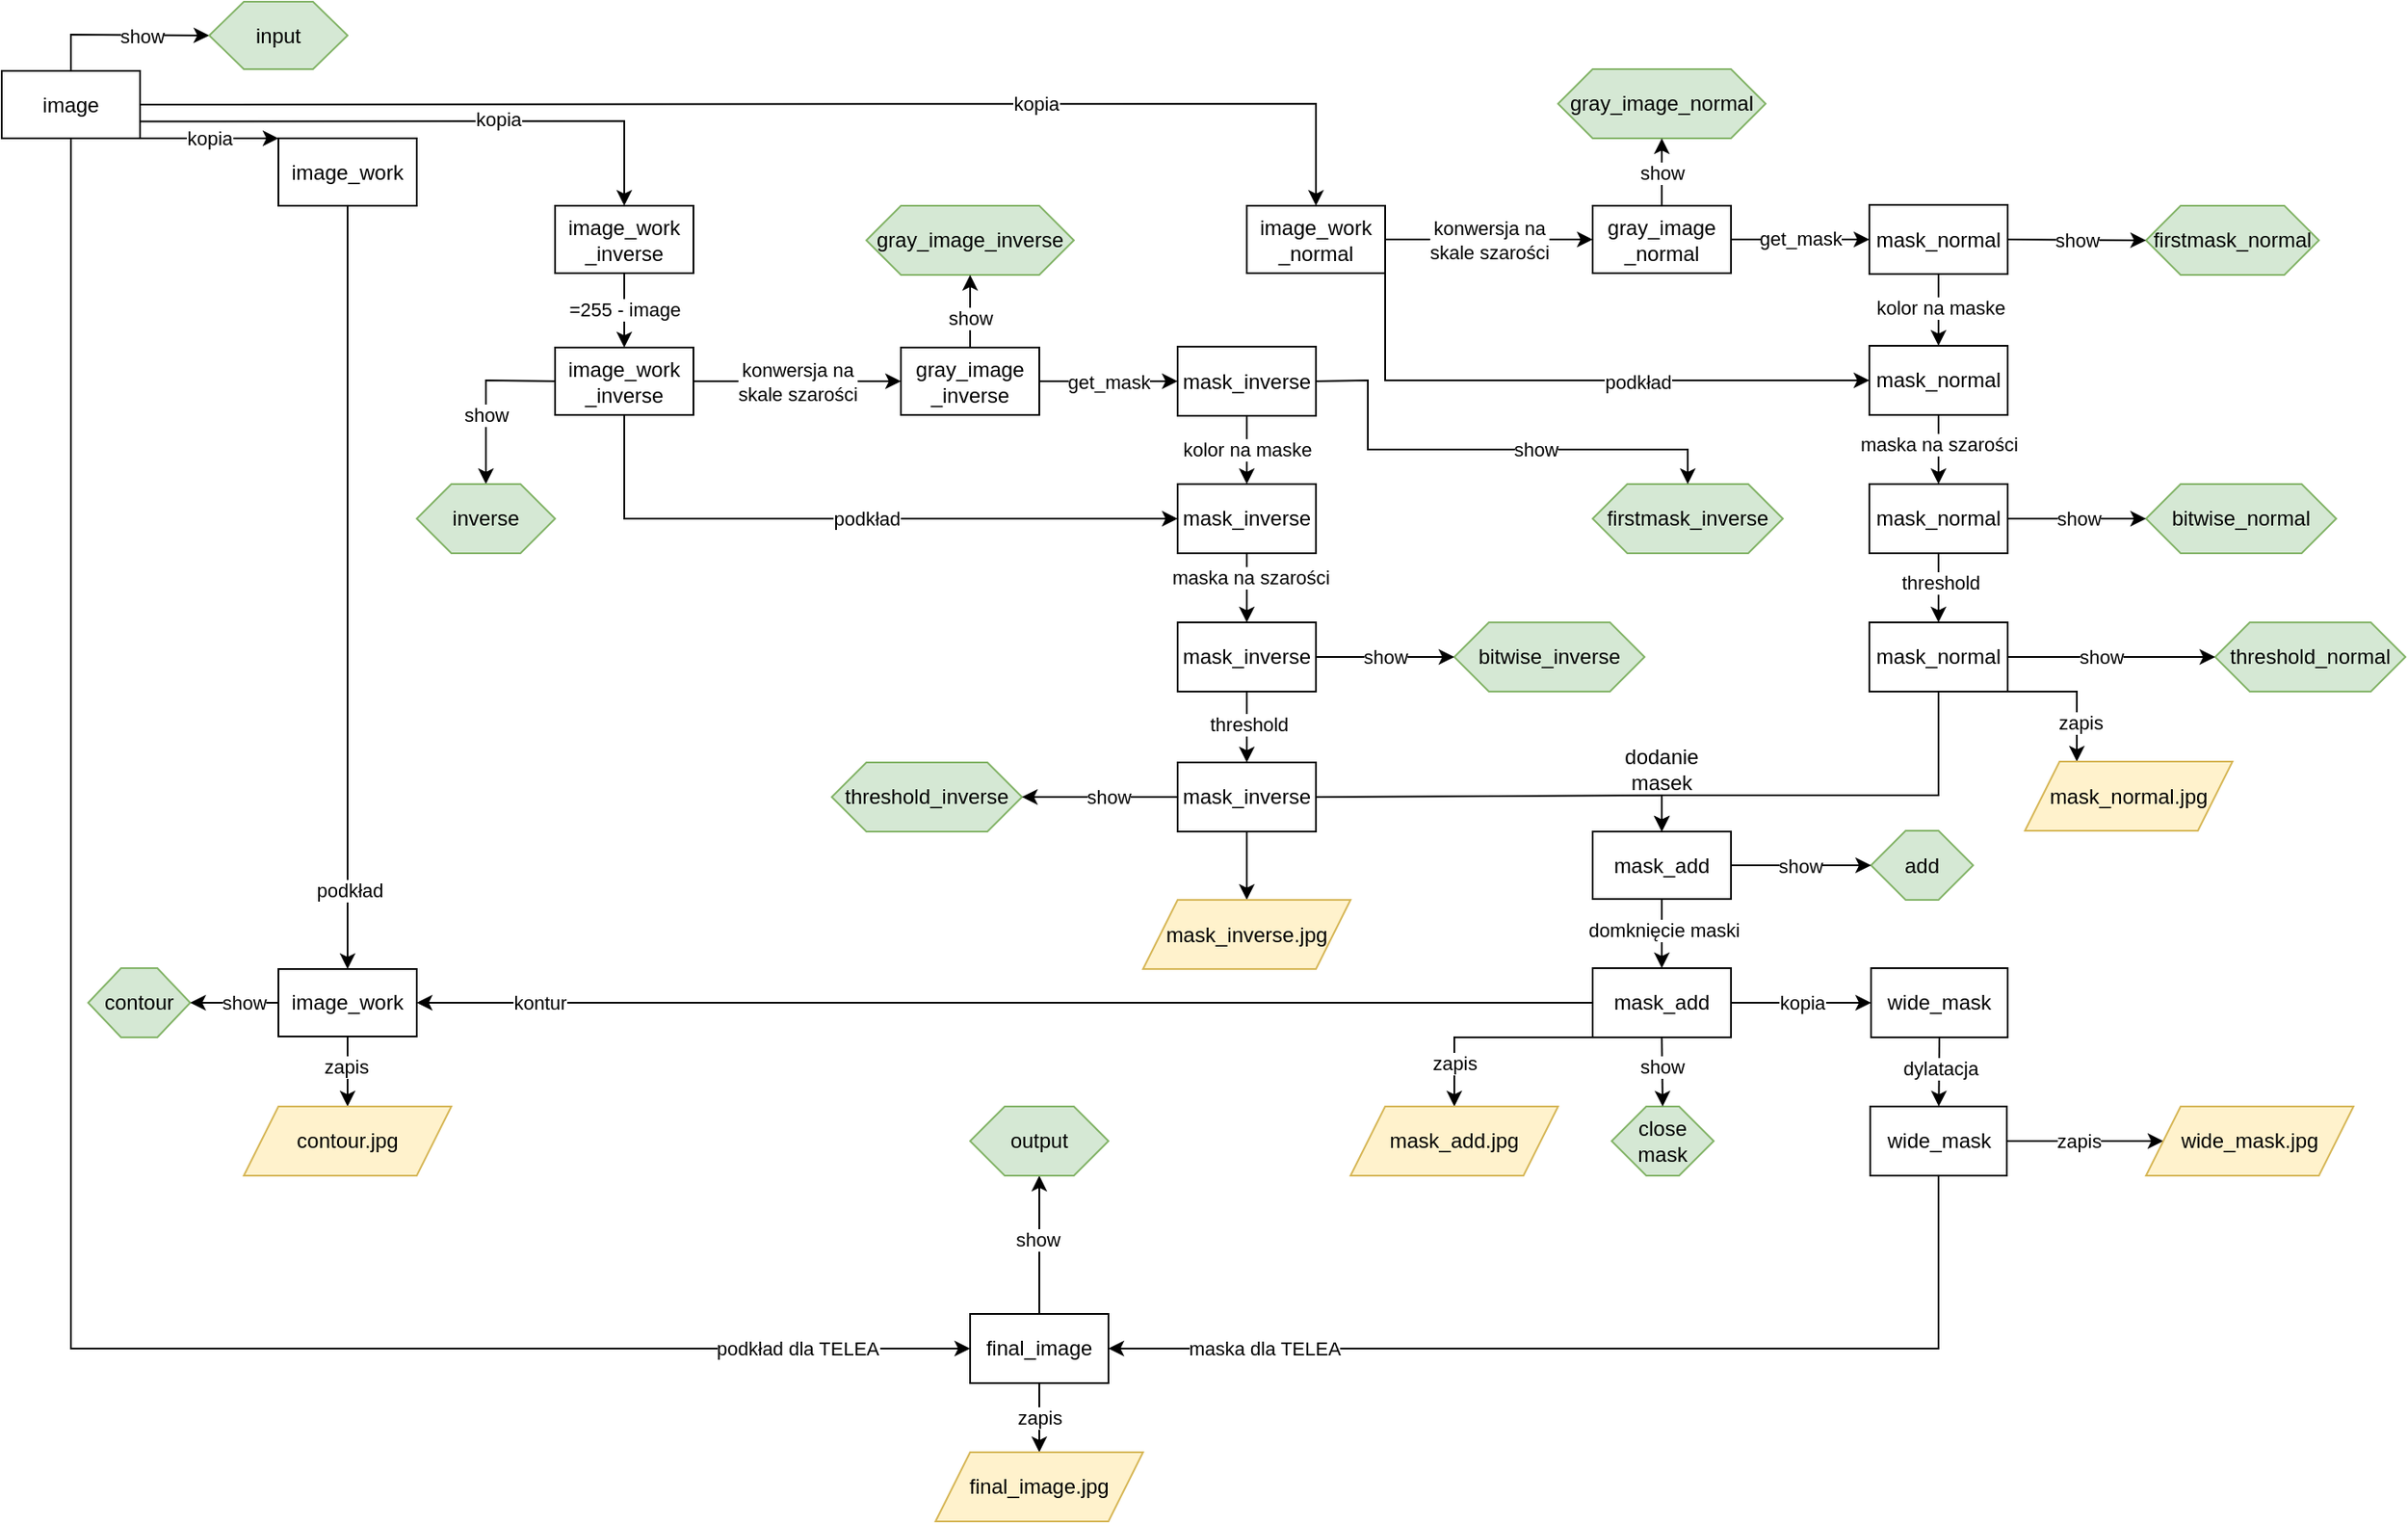 <mxfile version="21.6.8" type="device">
  <diagram name="Strona-1" id="D5ZiPMH3xPq2_rWJRuZQ">
    <mxGraphModel dx="1687" dy="892" grid="1" gridSize="10" guides="1" tooltips="1" connect="1" arrows="1" fold="1" page="1" pageScale="1" pageWidth="827" pageHeight="1169" math="0" shadow="0">
      <root>
        <mxCell id="0" />
        <mxCell id="1" parent="0" />
        <mxCell id="NfJOMdd9TvoJXjK2J6o6-21" value="mask_inverse" style="rounded=0;whiteSpace=wrap;html=1;" parent="1" vertex="1">
          <mxGeometry x="720" y="200.5" width="80" height="40" as="geometry" />
        </mxCell>
        <mxCell id="NfJOMdd9TvoJXjK2J6o6-24" value="mask_normal" style="rounded=0;whiteSpace=wrap;html=1;" parent="1" vertex="1">
          <mxGeometry x="1120" y="118.5" width="80" height="40" as="geometry" />
        </mxCell>
        <mxCell id="UWWgCvtXqnczJx6UN0lT-1" value="image" style="rounded=0;whiteSpace=wrap;html=1;" vertex="1" parent="1">
          <mxGeometry x="40" y="41" width="80" height="39" as="geometry" />
        </mxCell>
        <mxCell id="UWWgCvtXqnczJx6UN0lT-3" value="image_work" style="rounded=0;whiteSpace=wrap;html=1;" vertex="1" parent="1">
          <mxGeometry x="200" y="80" width="80" height="39" as="geometry" />
        </mxCell>
        <mxCell id="UWWgCvtXqnczJx6UN0lT-4" value="image_work&lt;br&gt;_normal" style="rounded=0;whiteSpace=wrap;html=1;" vertex="1" parent="1">
          <mxGeometry x="760" y="119" width="80" height="39" as="geometry" />
        </mxCell>
        <mxCell id="UWWgCvtXqnczJx6UN0lT-5" value="image_work&lt;br&gt;_inverse" style="rounded=0;whiteSpace=wrap;html=1;" vertex="1" parent="1">
          <mxGeometry x="360" y="119" width="80" height="39" as="geometry" />
        </mxCell>
        <mxCell id="UWWgCvtXqnczJx6UN0lT-7" value="mask_add" style="rounded=0;whiteSpace=wrap;html=1;" vertex="1" parent="1">
          <mxGeometry x="960" y="481" width="80" height="39" as="geometry" />
        </mxCell>
        <mxCell id="UWWgCvtXqnczJx6UN0lT-8" value="gray_image&lt;br&gt;_inverse" style="rounded=0;whiteSpace=wrap;html=1;" vertex="1" parent="1">
          <mxGeometry x="560" y="201" width="80" height="39" as="geometry" />
        </mxCell>
        <mxCell id="UWWgCvtXqnczJx6UN0lT-9" value="image_work&lt;br style=&quot;border-color: var(--border-color);&quot;&gt;_inverse" style="rounded=0;whiteSpace=wrap;html=1;" vertex="1" parent="1">
          <mxGeometry x="360" y="201" width="80" height="39" as="geometry" />
        </mxCell>
        <mxCell id="UWWgCvtXqnczJx6UN0lT-10" value="" style="endArrow=classic;html=1;rounded=0;exitX=1;exitY=1;exitDx=0;exitDy=0;entryX=0;entryY=0;entryDx=0;entryDy=0;" edge="1" parent="1" source="UWWgCvtXqnczJx6UN0lT-1" target="UWWgCvtXqnczJx6UN0lT-3">
          <mxGeometry width="50" height="50" relative="1" as="geometry">
            <mxPoint x="540" y="320" as="sourcePoint" />
            <mxPoint x="200" y="80" as="targetPoint" />
            <Array as="points" />
          </mxGeometry>
        </mxCell>
        <mxCell id="UWWgCvtXqnczJx6UN0lT-13" value="kopia" style="edgeLabel;html=1;align=center;verticalAlign=middle;resizable=0;points=[];" vertex="1" connectable="0" parent="UWWgCvtXqnczJx6UN0lT-10">
          <mxGeometry x="-0.3" relative="1" as="geometry">
            <mxPoint x="12" as="offset" />
          </mxGeometry>
        </mxCell>
        <mxCell id="UWWgCvtXqnczJx6UN0lT-11" value="" style="endArrow=classic;html=1;rounded=0;exitX=1;exitY=0.75;exitDx=0;exitDy=0;entryX=0.5;entryY=0;entryDx=0;entryDy=0;" edge="1" parent="1" source="UWWgCvtXqnczJx6UN0lT-1" target="UWWgCvtXqnczJx6UN0lT-5">
          <mxGeometry width="50" height="50" relative="1" as="geometry">
            <mxPoint x="540" y="320" as="sourcePoint" />
            <mxPoint x="400" y="70" as="targetPoint" />
            <Array as="points">
              <mxPoint x="400" y="70" />
            </Array>
          </mxGeometry>
        </mxCell>
        <mxCell id="UWWgCvtXqnczJx6UN0lT-15" value="kopia" style="edgeLabel;html=1;align=center;verticalAlign=middle;resizable=0;points=[];" vertex="1" connectable="0" parent="UWWgCvtXqnczJx6UN0lT-11">
          <mxGeometry x="0.258" y="1" relative="1" as="geometry">
            <mxPoint as="offset" />
          </mxGeometry>
        </mxCell>
        <mxCell id="UWWgCvtXqnczJx6UN0lT-12" value="" style="endArrow=classic;html=1;rounded=0;exitX=1;exitY=0.5;exitDx=0;exitDy=0;entryX=0.5;entryY=0;entryDx=0;entryDy=0;" edge="1" parent="1" source="UWWgCvtXqnczJx6UN0lT-1" target="UWWgCvtXqnczJx6UN0lT-4">
          <mxGeometry width="50" height="50" relative="1" as="geometry">
            <mxPoint x="540" y="320" as="sourcePoint" />
            <mxPoint x="470" y="50" as="targetPoint" />
            <Array as="points">
              <mxPoint x="800" y="60" />
            </Array>
          </mxGeometry>
        </mxCell>
        <mxCell id="UWWgCvtXqnczJx6UN0lT-16" value="kopia" style="edgeLabel;html=1;align=center;verticalAlign=middle;resizable=0;points=[];" vertex="1" connectable="0" parent="UWWgCvtXqnczJx6UN0lT-12">
          <mxGeometry x="0.402" y="-1" relative="1" as="geometry">
            <mxPoint y="-1" as="offset" />
          </mxGeometry>
        </mxCell>
        <mxCell id="UWWgCvtXqnczJx6UN0lT-17" value="" style="endArrow=classic;html=1;rounded=0;exitX=0.5;exitY=1;exitDx=0;exitDy=0;entryX=0.5;entryY=0;entryDx=0;entryDy=0;" edge="1" parent="1" source="UWWgCvtXqnczJx6UN0lT-5" target="UWWgCvtXqnczJx6UN0lT-9">
          <mxGeometry width="50" height="50" relative="1" as="geometry">
            <mxPoint x="270" y="200" as="sourcePoint" />
            <mxPoint x="320" y="150" as="targetPoint" />
          </mxGeometry>
        </mxCell>
        <mxCell id="UWWgCvtXqnczJx6UN0lT-18" value="=255 - image" style="edgeLabel;html=1;align=center;verticalAlign=middle;resizable=0;points=[];" vertex="1" connectable="0" parent="UWWgCvtXqnczJx6UN0lT-17">
          <mxGeometry x="-0.02" y="2" relative="1" as="geometry">
            <mxPoint x="-2" as="offset" />
          </mxGeometry>
        </mxCell>
        <mxCell id="UWWgCvtXqnczJx6UN0lT-19" value="gray_image&lt;br&gt;_normal" style="rounded=0;whiteSpace=wrap;html=1;" vertex="1" parent="1">
          <mxGeometry x="960" y="119" width="80" height="39" as="geometry" />
        </mxCell>
        <mxCell id="UWWgCvtXqnczJx6UN0lT-20" value="" style="endArrow=classic;html=1;rounded=0;exitX=1;exitY=0.5;exitDx=0;exitDy=0;entryX=0;entryY=0.5;entryDx=0;entryDy=0;" edge="1" parent="1" source="UWWgCvtXqnczJx6UN0lT-9" target="UWWgCvtXqnczJx6UN0lT-8">
          <mxGeometry width="50" height="50" relative="1" as="geometry">
            <mxPoint x="480" y="270" as="sourcePoint" />
            <mxPoint x="520" y="220" as="targetPoint" />
          </mxGeometry>
        </mxCell>
        <mxCell id="UWWgCvtXqnczJx6UN0lT-21" value="konwersja na&lt;br style=&quot;border-color: var(--border-color);&quot;&gt;skale szarości" style="edgeLabel;html=1;align=center;verticalAlign=middle;resizable=0;points=[];" vertex="1" connectable="0" parent="UWWgCvtXqnczJx6UN0lT-20">
          <mxGeometry x="-0.001" y="-2" relative="1" as="geometry">
            <mxPoint y="-2" as="offset" />
          </mxGeometry>
        </mxCell>
        <mxCell id="UWWgCvtXqnczJx6UN0lT-22" value="" style="endArrow=classic;html=1;rounded=0;exitX=1;exitY=0.5;exitDx=0;exitDy=0;entryX=0;entryY=0.5;entryDx=0;entryDy=0;" edge="1" parent="1" source="UWWgCvtXqnczJx6UN0lT-4" target="UWWgCvtXqnczJx6UN0lT-19">
          <mxGeometry width="50" height="50" relative="1" as="geometry">
            <mxPoint x="770" y="270" as="sourcePoint" />
            <mxPoint x="820" y="220" as="targetPoint" />
          </mxGeometry>
        </mxCell>
        <mxCell id="UWWgCvtXqnczJx6UN0lT-23" value="konwersja na&lt;br style=&quot;border-color: var(--border-color);&quot;&gt;skale szarości" style="edgeLabel;html=1;align=center;verticalAlign=middle;resizable=0;points=[];" vertex="1" connectable="0" parent="UWWgCvtXqnczJx6UN0lT-22">
          <mxGeometry x="-0.207" y="1" relative="1" as="geometry">
            <mxPoint x="12" y="1" as="offset" />
          </mxGeometry>
        </mxCell>
        <mxCell id="UWWgCvtXqnczJx6UN0lT-24" value="" style="endArrow=classic;html=1;rounded=0;exitX=1;exitY=0.5;exitDx=0;exitDy=0;entryX=0;entryY=0.5;entryDx=0;entryDy=0;" edge="1" parent="1" source="UWWgCvtXqnczJx6UN0lT-8" target="NfJOMdd9TvoJXjK2J6o6-21">
          <mxGeometry width="50" height="50" relative="1" as="geometry">
            <mxPoint x="640" y="270" as="sourcePoint" />
            <mxPoint x="690" y="220" as="targetPoint" />
          </mxGeometry>
        </mxCell>
        <mxCell id="UWWgCvtXqnczJx6UN0lT-26" value="get_mask" style="edgeLabel;html=1;align=center;verticalAlign=middle;resizable=0;points=[];" vertex="1" connectable="0" parent="UWWgCvtXqnczJx6UN0lT-24">
          <mxGeometry x="-0.173" y="2" relative="1" as="geometry">
            <mxPoint x="7" y="2" as="offset" />
          </mxGeometry>
        </mxCell>
        <mxCell id="UWWgCvtXqnczJx6UN0lT-25" value="" style="endArrow=classic;html=1;rounded=0;exitX=1;exitY=0.5;exitDx=0;exitDy=0;entryX=0;entryY=0.5;entryDx=0;entryDy=0;" edge="1" parent="1" source="UWWgCvtXqnczJx6UN0lT-19" target="NfJOMdd9TvoJXjK2J6o6-24">
          <mxGeometry width="50" height="50" relative="1" as="geometry">
            <mxPoint x="640" y="270" as="sourcePoint" />
            <mxPoint x="690" y="220" as="targetPoint" />
          </mxGeometry>
        </mxCell>
        <mxCell id="UWWgCvtXqnczJx6UN0lT-27" value="get_mask" style="edgeLabel;html=1;align=center;verticalAlign=middle;resizable=0;points=[];" vertex="1" connectable="0" parent="UWWgCvtXqnczJx6UN0lT-25">
          <mxGeometry x="-0.001" y="1" relative="1" as="geometry">
            <mxPoint as="offset" />
          </mxGeometry>
        </mxCell>
        <mxCell id="UWWgCvtXqnczJx6UN0lT-28" value="mask_inverse" style="rounded=0;whiteSpace=wrap;html=1;" vertex="1" parent="1">
          <mxGeometry x="720" y="280" width="80" height="40" as="geometry" />
        </mxCell>
        <mxCell id="UWWgCvtXqnczJx6UN0lT-29" value="mask_inverse" style="rounded=0;whiteSpace=wrap;html=1;" vertex="1" parent="1">
          <mxGeometry x="720" y="360" width="80" height="40" as="geometry" />
        </mxCell>
        <mxCell id="UWWgCvtXqnczJx6UN0lT-32" value="mask_normal" style="rounded=0;whiteSpace=wrap;html=1;" vertex="1" parent="1">
          <mxGeometry x="1120" y="280" width="80" height="40" as="geometry" />
        </mxCell>
        <mxCell id="UWWgCvtXqnczJx6UN0lT-33" value="mask_normal" style="rounded=0;whiteSpace=wrap;html=1;" vertex="1" parent="1">
          <mxGeometry x="1120" y="200" width="80" height="40" as="geometry" />
        </mxCell>
        <mxCell id="UWWgCvtXqnczJx6UN0lT-34" value="" style="endArrow=classic;html=1;rounded=0;exitX=0.5;exitY=1;exitDx=0;exitDy=0;entryX=0.5;entryY=0;entryDx=0;entryDy=0;" edge="1" parent="1" source="NfJOMdd9TvoJXjK2J6o6-21" target="UWWgCvtXqnczJx6UN0lT-28">
          <mxGeometry width="50" height="50" relative="1" as="geometry">
            <mxPoint x="700" y="270" as="sourcePoint" />
            <mxPoint x="750" y="220" as="targetPoint" />
          </mxGeometry>
        </mxCell>
        <mxCell id="UWWgCvtXqnczJx6UN0lT-35" value="kolor na maske" style="edgeLabel;html=1;align=center;verticalAlign=middle;resizable=0;points=[];" vertex="1" connectable="0" parent="UWWgCvtXqnczJx6UN0lT-34">
          <mxGeometry x="-0.374" y="1" relative="1" as="geometry">
            <mxPoint x="-1" y="7" as="offset" />
          </mxGeometry>
        </mxCell>
        <mxCell id="UWWgCvtXqnczJx6UN0lT-36" value="" style="endArrow=classic;html=1;rounded=0;exitX=0.5;exitY=1;exitDx=0;exitDy=0;entryX=0.5;entryY=0;entryDx=0;entryDy=0;" edge="1" parent="1" source="NfJOMdd9TvoJXjK2J6o6-24" target="UWWgCvtXqnczJx6UN0lT-33">
          <mxGeometry width="50" height="50" relative="1" as="geometry">
            <mxPoint x="700" y="270" as="sourcePoint" />
            <mxPoint x="750" y="220" as="targetPoint" />
          </mxGeometry>
        </mxCell>
        <mxCell id="UWWgCvtXqnczJx6UN0lT-37" value="kolor na maske" style="edgeLabel;html=1;align=center;verticalAlign=middle;resizable=0;points=[];" vertex="1" connectable="0" parent="UWWgCvtXqnczJx6UN0lT-36">
          <mxGeometry x="-0.075" y="1" relative="1" as="geometry">
            <mxPoint as="offset" />
          </mxGeometry>
        </mxCell>
        <mxCell id="UWWgCvtXqnczJx6UN0lT-38" value="" style="endArrow=classic;html=1;rounded=0;exitX=0.5;exitY=1;exitDx=0;exitDy=0;entryX=0.5;entryY=0;entryDx=0;entryDy=0;" edge="1" parent="1" source="UWWgCvtXqnczJx6UN0lT-28" target="UWWgCvtXqnczJx6UN0lT-29">
          <mxGeometry width="50" height="50" relative="1" as="geometry">
            <mxPoint x="700" y="270" as="sourcePoint" />
            <mxPoint x="750" y="220" as="targetPoint" />
          </mxGeometry>
        </mxCell>
        <mxCell id="UWWgCvtXqnczJx6UN0lT-39" value="maska na szarości" style="edgeLabel;html=1;align=center;verticalAlign=middle;resizable=0;points=[];" vertex="1" connectable="0" parent="UWWgCvtXqnczJx6UN0lT-38">
          <mxGeometry x="-0.322" y="2" relative="1" as="geometry">
            <mxPoint as="offset" />
          </mxGeometry>
        </mxCell>
        <mxCell id="UWWgCvtXqnczJx6UN0lT-40" value="" style="endArrow=classic;html=1;rounded=0;exitX=0.5;exitY=1;exitDx=0;exitDy=0;" edge="1" parent="1" source="UWWgCvtXqnczJx6UN0lT-33" target="UWWgCvtXqnczJx6UN0lT-32">
          <mxGeometry width="50" height="50" relative="1" as="geometry">
            <mxPoint x="700" y="270" as="sourcePoint" />
            <mxPoint x="750" y="220" as="targetPoint" />
          </mxGeometry>
        </mxCell>
        <mxCell id="UWWgCvtXqnczJx6UN0lT-41" value="maska na szarości" style="edgeLabel;html=1;align=center;verticalAlign=middle;resizable=0;points=[];" vertex="1" connectable="0" parent="UWWgCvtXqnczJx6UN0lT-40">
          <mxGeometry x="-0.15" relative="1" as="geometry">
            <mxPoint as="offset" />
          </mxGeometry>
        </mxCell>
        <mxCell id="UWWgCvtXqnczJx6UN0lT-42" value="" style="endArrow=classic;html=1;rounded=0;exitX=0.5;exitY=1;exitDx=0;exitDy=0;entryX=0;entryY=0.5;entryDx=0;entryDy=0;" edge="1" parent="1" source="UWWgCvtXqnczJx6UN0lT-9" target="UWWgCvtXqnczJx6UN0lT-28">
          <mxGeometry width="50" height="50" relative="1" as="geometry">
            <mxPoint x="680" y="340" as="sourcePoint" />
            <mxPoint x="730" y="290" as="targetPoint" />
            <Array as="points">
              <mxPoint x="400" y="300" />
            </Array>
          </mxGeometry>
        </mxCell>
        <mxCell id="UWWgCvtXqnczJx6UN0lT-43" value="podkład" style="edgeLabel;html=1;align=center;verticalAlign=middle;resizable=0;points=[];" vertex="1" connectable="0" parent="UWWgCvtXqnczJx6UN0lT-42">
          <mxGeometry x="-0.06" relative="1" as="geometry">
            <mxPoint x="21" as="offset" />
          </mxGeometry>
        </mxCell>
        <mxCell id="UWWgCvtXqnczJx6UN0lT-44" value="" style="endArrow=classic;html=1;rounded=0;exitX=1;exitY=1;exitDx=0;exitDy=0;entryX=0;entryY=0.5;entryDx=0;entryDy=0;" edge="1" parent="1" source="UWWgCvtXqnczJx6UN0lT-4" target="UWWgCvtXqnczJx6UN0lT-33">
          <mxGeometry width="50" height="50" relative="1" as="geometry">
            <mxPoint x="680" y="340" as="sourcePoint" />
            <mxPoint x="730" y="290" as="targetPoint" />
            <Array as="points">
              <mxPoint x="840" y="220" />
            </Array>
          </mxGeometry>
        </mxCell>
        <mxCell id="UWWgCvtXqnczJx6UN0lT-45" value="podkład" style="edgeLabel;html=1;align=center;verticalAlign=middle;resizable=0;points=[];" vertex="1" connectable="0" parent="UWWgCvtXqnczJx6UN0lT-44">
          <mxGeometry x="0.213" y="-1" relative="1" as="geometry">
            <mxPoint as="offset" />
          </mxGeometry>
        </mxCell>
        <mxCell id="UWWgCvtXqnczJx6UN0lT-46" value="mask_inverse" style="rounded=0;whiteSpace=wrap;html=1;" vertex="1" parent="1">
          <mxGeometry x="720" y="441" width="80" height="40" as="geometry" />
        </mxCell>
        <mxCell id="UWWgCvtXqnczJx6UN0lT-47" value="mask_normal" style="rounded=0;whiteSpace=wrap;html=1;" vertex="1" parent="1">
          <mxGeometry x="1120" y="360" width="80" height="40" as="geometry" />
        </mxCell>
        <mxCell id="UWWgCvtXqnczJx6UN0lT-48" value="" style="endArrow=classic;html=1;rounded=0;exitX=0.5;exitY=1;exitDx=0;exitDy=0;entryX=0.5;entryY=0;entryDx=0;entryDy=0;" edge="1" parent="1" source="UWWgCvtXqnczJx6UN0lT-29" target="UWWgCvtXqnczJx6UN0lT-46">
          <mxGeometry width="50" height="50" relative="1" as="geometry">
            <mxPoint x="940" y="340" as="sourcePoint" />
            <mxPoint x="990" y="290" as="targetPoint" />
          </mxGeometry>
        </mxCell>
        <mxCell id="UWWgCvtXqnczJx6UN0lT-51" value="threshold" style="edgeLabel;html=1;align=center;verticalAlign=middle;resizable=0;points=[];" vertex="1" connectable="0" parent="UWWgCvtXqnczJx6UN0lT-48">
          <mxGeometry x="-0.103" y="1" relative="1" as="geometry">
            <mxPoint as="offset" />
          </mxGeometry>
        </mxCell>
        <mxCell id="UWWgCvtXqnczJx6UN0lT-49" value="" style="endArrow=classic;html=1;rounded=0;exitX=0.5;exitY=1;exitDx=0;exitDy=0;entryX=0.5;entryY=0;entryDx=0;entryDy=0;" edge="1" parent="1" source="UWWgCvtXqnczJx6UN0lT-32" target="UWWgCvtXqnczJx6UN0lT-47">
          <mxGeometry width="50" height="50" relative="1" as="geometry">
            <mxPoint x="940" y="340" as="sourcePoint" />
            <mxPoint x="990" y="290" as="targetPoint" />
          </mxGeometry>
        </mxCell>
        <mxCell id="UWWgCvtXqnczJx6UN0lT-50" value="threshold" style="edgeLabel;html=1;align=center;verticalAlign=middle;resizable=0;points=[];" vertex="1" connectable="0" parent="UWWgCvtXqnczJx6UN0lT-49">
          <mxGeometry x="-0.184" y="1" relative="1" as="geometry">
            <mxPoint as="offset" />
          </mxGeometry>
        </mxCell>
        <mxCell id="UWWgCvtXqnczJx6UN0lT-52" value="" style="endArrow=classic;html=1;rounded=0;exitX=1;exitY=0.5;exitDx=0;exitDy=0;entryX=0.5;entryY=0;entryDx=0;entryDy=0;" edge="1" parent="1" source="UWWgCvtXqnczJx6UN0lT-46" target="UWWgCvtXqnczJx6UN0lT-7">
          <mxGeometry width="50" height="50" relative="1" as="geometry">
            <mxPoint x="870" y="470" as="sourcePoint" />
            <mxPoint x="920" y="420" as="targetPoint" />
            <Array as="points">
              <mxPoint x="1000" y="460" />
            </Array>
          </mxGeometry>
        </mxCell>
        <mxCell id="UWWgCvtXqnczJx6UN0lT-53" value="" style="endArrow=classic;html=1;rounded=0;exitX=0.5;exitY=1;exitDx=0;exitDy=0;entryX=0.5;entryY=0;entryDx=0;entryDy=0;" edge="1" parent="1" source="UWWgCvtXqnczJx6UN0lT-47" target="UWWgCvtXqnczJx6UN0lT-7">
          <mxGeometry width="50" height="50" relative="1" as="geometry">
            <mxPoint x="780" y="380" as="sourcePoint" />
            <mxPoint x="830" y="330" as="targetPoint" />
            <Array as="points">
              <mxPoint x="1160" y="460" />
              <mxPoint x="1000" y="460" />
            </Array>
          </mxGeometry>
        </mxCell>
        <mxCell id="UWWgCvtXqnczJx6UN0lT-54" value="dodanie masek" style="text;html=1;strokeColor=none;fillColor=none;align=center;verticalAlign=middle;whiteSpace=wrap;rounded=0;" vertex="1" parent="1">
          <mxGeometry x="970" y="430" width="60" height="30" as="geometry" />
        </mxCell>
        <mxCell id="UWWgCvtXqnczJx6UN0lT-55" value="mask_add" style="rounded=0;whiteSpace=wrap;html=1;" vertex="1" parent="1">
          <mxGeometry x="960" y="560" width="80" height="40" as="geometry" />
        </mxCell>
        <mxCell id="UWWgCvtXqnczJx6UN0lT-56" value="" style="endArrow=classic;html=1;rounded=0;exitX=0.5;exitY=1;exitDx=0;exitDy=0;entryX=0.5;entryY=0;entryDx=0;entryDy=0;" edge="1" parent="1" source="UWWgCvtXqnczJx6UN0lT-7" target="UWWgCvtXqnczJx6UN0lT-55">
          <mxGeometry width="50" height="50" relative="1" as="geometry">
            <mxPoint x="780" y="520" as="sourcePoint" />
            <mxPoint x="830" y="470" as="targetPoint" />
          </mxGeometry>
        </mxCell>
        <mxCell id="UWWgCvtXqnczJx6UN0lT-57" value="domknięcie maski" style="edgeLabel;html=1;align=center;verticalAlign=middle;resizable=0;points=[];" vertex="1" connectable="0" parent="UWWgCvtXqnczJx6UN0lT-56">
          <mxGeometry x="-0.116" y="1" relative="1" as="geometry">
            <mxPoint as="offset" />
          </mxGeometry>
        </mxCell>
        <mxCell id="UWWgCvtXqnczJx6UN0lT-60" value="" style="endArrow=classic;html=1;rounded=0;exitX=0.5;exitY=1;exitDx=0;exitDy=0;entryX=0.5;entryY=0;entryDx=0;entryDy=0;" edge="1" parent="1" source="UWWgCvtXqnczJx6UN0lT-46" target="UWWgCvtXqnczJx6UN0lT-151">
          <mxGeometry width="50" height="50" relative="1" as="geometry">
            <mxPoint x="760" y="481" as="sourcePoint" />
            <mxPoint x="760.0" y="520" as="targetPoint" />
          </mxGeometry>
        </mxCell>
        <mxCell id="UWWgCvtXqnczJx6UN0lT-65" value="" style="endArrow=classic;html=1;rounded=0;exitX=1;exitY=1;exitDx=0;exitDy=0;entryX=0.25;entryY=0;entryDx=0;entryDy=0;" edge="1" parent="1" source="UWWgCvtXqnczJx6UN0lT-47" target="UWWgCvtXqnczJx6UN0lT-147">
          <mxGeometry width="50" height="50" relative="1" as="geometry">
            <mxPoint x="910" y="550" as="sourcePoint" />
            <mxPoint x="1240" y="441" as="targetPoint" />
            <Array as="points">
              <mxPoint x="1240" y="400" />
            </Array>
          </mxGeometry>
        </mxCell>
        <mxCell id="UWWgCvtXqnczJx6UN0lT-148" value="zapis" style="edgeLabel;html=1;align=center;verticalAlign=middle;resizable=0;points=[];" vertex="1" connectable="0" parent="UWWgCvtXqnczJx6UN0lT-65">
          <mxGeometry x="0.433" y="2" relative="1" as="geometry">
            <mxPoint as="offset" />
          </mxGeometry>
        </mxCell>
        <mxCell id="UWWgCvtXqnczJx6UN0lT-66" value="" style="endArrow=classic;html=1;rounded=0;exitX=0;exitY=1;exitDx=0;exitDy=0;entryX=0.5;entryY=0;entryDx=0;entryDy=0;" edge="1" parent="1" source="UWWgCvtXqnczJx6UN0lT-55" target="UWWgCvtXqnczJx6UN0lT-149">
          <mxGeometry width="50" height="50" relative="1" as="geometry">
            <mxPoint x="910" y="600" as="sourcePoint" />
            <mxPoint x="880.0" y="640" as="targetPoint" />
            <Array as="points">
              <mxPoint x="880" y="600" />
            </Array>
          </mxGeometry>
        </mxCell>
        <mxCell id="UWWgCvtXqnczJx6UN0lT-150" value="zapis" style="edgeLabel;html=1;align=center;verticalAlign=middle;resizable=0;points=[];" vertex="1" connectable="0" parent="UWWgCvtXqnczJx6UN0lT-66">
          <mxGeometry x="0.571" y="-1" relative="1" as="geometry">
            <mxPoint x="1" as="offset" />
          </mxGeometry>
        </mxCell>
        <mxCell id="UWWgCvtXqnczJx6UN0lT-68" value="image_work" style="rounded=0;whiteSpace=wrap;html=1;" vertex="1" parent="1">
          <mxGeometry x="200" y="560.5" width="80" height="39" as="geometry" />
        </mxCell>
        <mxCell id="UWWgCvtXqnczJx6UN0lT-72" value="" style="endArrow=classic;html=1;rounded=0;exitX=0.5;exitY=1;exitDx=0;exitDy=0;entryX=0.5;entryY=0;entryDx=0;entryDy=0;" edge="1" parent="1" source="UWWgCvtXqnczJx6UN0lT-68" target="UWWgCvtXqnczJx6UN0lT-153">
          <mxGeometry width="50" height="50" relative="1" as="geometry">
            <mxPoint x="580" y="580" as="sourcePoint" />
            <mxPoint x="240" y="640" as="targetPoint" />
          </mxGeometry>
        </mxCell>
        <mxCell id="UWWgCvtXqnczJx6UN0lT-154" value="zapis" style="edgeLabel;html=1;align=center;verticalAlign=middle;resizable=0;points=[];" vertex="1" connectable="0" parent="UWWgCvtXqnczJx6UN0lT-72">
          <mxGeometry x="-0.136" y="-1" relative="1" as="geometry">
            <mxPoint as="offset" />
          </mxGeometry>
        </mxCell>
        <mxCell id="UWWgCvtXqnczJx6UN0lT-73" value="" style="endArrow=classic;html=1;rounded=0;exitX=0;exitY=0.5;exitDx=0;exitDy=0;entryX=1;entryY=0.5;entryDx=0;entryDy=0;" edge="1" parent="1" source="UWWgCvtXqnczJx6UN0lT-55" target="UWWgCvtXqnczJx6UN0lT-68">
          <mxGeometry width="50" height="50" relative="1" as="geometry">
            <mxPoint x="580" y="580" as="sourcePoint" />
            <mxPoint x="630" y="530" as="targetPoint" />
          </mxGeometry>
        </mxCell>
        <mxCell id="UWWgCvtXqnczJx6UN0lT-74" value="kontur" style="edgeLabel;html=1;align=center;verticalAlign=middle;resizable=0;points=[];" vertex="1" connectable="0" parent="UWWgCvtXqnczJx6UN0lT-73">
          <mxGeometry x="0.637" y="-2" relative="1" as="geometry">
            <mxPoint x="-53" y="2" as="offset" />
          </mxGeometry>
        </mxCell>
        <mxCell id="UWWgCvtXqnczJx6UN0lT-75" value="" style="endArrow=classic;html=1;rounded=0;exitX=0.5;exitY=1;exitDx=0;exitDy=0;entryX=0.5;entryY=0;entryDx=0;entryDy=0;" edge="1" parent="1" source="UWWgCvtXqnczJx6UN0lT-3" target="UWWgCvtXqnczJx6UN0lT-68">
          <mxGeometry width="50" height="50" relative="1" as="geometry">
            <mxPoint x="580" y="380" as="sourcePoint" />
            <mxPoint x="630" y="330" as="targetPoint" />
          </mxGeometry>
        </mxCell>
        <mxCell id="UWWgCvtXqnczJx6UN0lT-76" value="podkład" style="edgeLabel;html=1;align=center;verticalAlign=middle;resizable=0;points=[];" vertex="1" connectable="0" parent="UWWgCvtXqnczJx6UN0lT-75">
          <mxGeometry x="0.794" y="1" relative="1" as="geometry">
            <mxPoint as="offset" />
          </mxGeometry>
        </mxCell>
        <mxCell id="UWWgCvtXqnczJx6UN0lT-77" value="wide_mask" style="rounded=0;whiteSpace=wrap;html=1;" vertex="1" parent="1">
          <mxGeometry x="1121" y="560" width="79" height="40" as="geometry" />
        </mxCell>
        <mxCell id="UWWgCvtXqnczJx6UN0lT-78" value="" style="endArrow=classic;html=1;rounded=0;exitX=1;exitY=0.5;exitDx=0;exitDy=0;entryX=0;entryY=0.5;entryDx=0;entryDy=0;" edge="1" parent="1" source="UWWgCvtXqnczJx6UN0lT-55" target="UWWgCvtXqnczJx6UN0lT-77">
          <mxGeometry width="50" height="50" relative="1" as="geometry">
            <mxPoint x="1040" y="650" as="sourcePoint" />
            <mxPoint x="1090" y="600" as="targetPoint" />
          </mxGeometry>
        </mxCell>
        <mxCell id="UWWgCvtXqnczJx6UN0lT-79" value="kopia" style="edgeLabel;html=1;align=center;verticalAlign=middle;resizable=0;points=[];" vertex="1" connectable="0" parent="UWWgCvtXqnczJx6UN0lT-78">
          <mxGeometry x="0.072" y="2" relative="1" as="geometry">
            <mxPoint x="-3" y="2" as="offset" />
          </mxGeometry>
        </mxCell>
        <mxCell id="UWWgCvtXqnczJx6UN0lT-80" value="wide_mask" style="rounded=0;whiteSpace=wrap;html=1;" vertex="1" parent="1">
          <mxGeometry x="1120.5" y="640" width="79" height="40" as="geometry" />
        </mxCell>
        <mxCell id="UWWgCvtXqnczJx6UN0lT-81" value="" style="endArrow=classic;html=1;rounded=0;exitX=0.5;exitY=1;exitDx=0;exitDy=0;" edge="1" parent="1" source="UWWgCvtXqnczJx6UN0lT-77" target="UWWgCvtXqnczJx6UN0lT-80">
          <mxGeometry width="50" height="50" relative="1" as="geometry">
            <mxPoint x="1060" y="650" as="sourcePoint" />
            <mxPoint x="1110" y="600" as="targetPoint" />
          </mxGeometry>
        </mxCell>
        <mxCell id="UWWgCvtXqnczJx6UN0lT-82" value="dylatacja" style="edgeLabel;html=1;align=center;verticalAlign=middle;resizable=0;points=[];" vertex="1" connectable="0" parent="UWWgCvtXqnczJx6UN0lT-81">
          <mxGeometry x="-0.116" relative="1" as="geometry">
            <mxPoint as="offset" />
          </mxGeometry>
        </mxCell>
        <mxCell id="UWWgCvtXqnczJx6UN0lT-84" value="" style="endArrow=classic;html=1;rounded=0;exitX=1;exitY=0.5;exitDx=0;exitDy=0;entryX=0;entryY=0.5;entryDx=0;entryDy=0;" edge="1" parent="1" source="UWWgCvtXqnczJx6UN0lT-80" target="UWWgCvtXqnczJx6UN0lT-144">
          <mxGeometry width="50" height="50" relative="1" as="geometry">
            <mxPoint x="1060" y="650" as="sourcePoint" />
            <mxPoint x="1280" y="660" as="targetPoint" />
          </mxGeometry>
        </mxCell>
        <mxCell id="UWWgCvtXqnczJx6UN0lT-145" value="zapis" style="edgeLabel;html=1;align=center;verticalAlign=middle;resizable=0;points=[];" vertex="1" connectable="0" parent="UWWgCvtXqnczJx6UN0lT-84">
          <mxGeometry x="-0.151" relative="1" as="geometry">
            <mxPoint x="3" as="offset" />
          </mxGeometry>
        </mxCell>
        <mxCell id="UWWgCvtXqnczJx6UN0lT-85" value="final_image" style="rounded=0;whiteSpace=wrap;html=1;" vertex="1" parent="1">
          <mxGeometry x="600" y="760" width="80" height="40" as="geometry" />
        </mxCell>
        <mxCell id="UWWgCvtXqnczJx6UN0lT-86" value="" style="endArrow=classic;html=1;rounded=0;exitX=0.5;exitY=1;exitDx=0;exitDy=0;entryX=1;entryY=0.5;entryDx=0;entryDy=0;" edge="1" parent="1" source="UWWgCvtXqnczJx6UN0lT-80" target="UWWgCvtXqnczJx6UN0lT-85">
          <mxGeometry width="50" height="50" relative="1" as="geometry">
            <mxPoint x="610" y="660" as="sourcePoint" />
            <mxPoint x="660" y="610" as="targetPoint" />
            <Array as="points">
              <mxPoint x="1160" y="780" />
            </Array>
          </mxGeometry>
        </mxCell>
        <mxCell id="UWWgCvtXqnczJx6UN0lT-90" value="maska dla TELEA" style="edgeLabel;html=1;align=center;verticalAlign=middle;resizable=0;points=[];" vertex="1" connectable="0" parent="UWWgCvtXqnczJx6UN0lT-86">
          <mxGeometry x="0.725" y="1" relative="1" as="geometry">
            <mxPoint x="10" y="-1" as="offset" />
          </mxGeometry>
        </mxCell>
        <mxCell id="UWWgCvtXqnczJx6UN0lT-87" value="" style="endArrow=classic;html=1;rounded=0;exitX=0.5;exitY=1;exitDx=0;exitDy=0;entryX=0;entryY=0.5;entryDx=0;entryDy=0;" edge="1" parent="1" source="UWWgCvtXqnczJx6UN0lT-1" target="UWWgCvtXqnczJx6UN0lT-85">
          <mxGeometry width="50" height="50" relative="1" as="geometry">
            <mxPoint x="610" y="460" as="sourcePoint" />
            <mxPoint x="80" y="750" as="targetPoint" />
            <Array as="points">
              <mxPoint x="80" y="780" />
            </Array>
          </mxGeometry>
        </mxCell>
        <mxCell id="UWWgCvtXqnczJx6UN0lT-89" value="podkład dla TELEA" style="edgeLabel;html=1;align=center;verticalAlign=middle;resizable=0;points=[];" vertex="1" connectable="0" parent="UWWgCvtXqnczJx6UN0lT-87">
          <mxGeometry x="0.854" y="-2" relative="1" as="geometry">
            <mxPoint x="-11" y="-2" as="offset" />
          </mxGeometry>
        </mxCell>
        <mxCell id="UWWgCvtXqnczJx6UN0lT-91" value="" style="endArrow=classic;html=1;rounded=0;exitX=0.5;exitY=1;exitDx=0;exitDy=0;" edge="1" parent="1" source="UWWgCvtXqnczJx6UN0lT-85">
          <mxGeometry width="50" height="50" relative="1" as="geometry">
            <mxPoint x="800" y="780" as="sourcePoint" />
            <mxPoint x="640" y="800" as="targetPoint" />
          </mxGeometry>
        </mxCell>
        <mxCell id="UWWgCvtXqnczJx6UN0lT-94" value="" style="endArrow=classic;html=1;rounded=0;exitX=0.5;exitY=1;exitDx=0;exitDy=0;entryX=0.5;entryY=0;entryDx=0;entryDy=0;" edge="1" parent="1" source="UWWgCvtXqnczJx6UN0lT-85" target="UWWgCvtXqnczJx6UN0lT-143">
          <mxGeometry width="50" height="50" relative="1" as="geometry">
            <mxPoint x="800" y="780" as="sourcePoint" />
            <mxPoint x="640.0" y="840" as="targetPoint" />
          </mxGeometry>
        </mxCell>
        <mxCell id="UWWgCvtXqnczJx6UN0lT-146" value="zapis" style="edgeLabel;html=1;align=center;verticalAlign=middle;resizable=0;points=[];" vertex="1" connectable="0" parent="UWWgCvtXqnczJx6UN0lT-94">
          <mxGeometry x="-0.391" y="1" relative="1" as="geometry">
            <mxPoint x="-1" y="8" as="offset" />
          </mxGeometry>
        </mxCell>
        <mxCell id="UWWgCvtXqnczJx6UN0lT-95" value="" style="endArrow=classic;html=1;rounded=0;exitX=0.5;exitY=0;exitDx=0;exitDy=0;entryX=0;entryY=0.5;entryDx=0;entryDy=0;" edge="1" parent="1" source="UWWgCvtXqnczJx6UN0lT-1" target="UWWgCvtXqnczJx6UN0lT-101">
          <mxGeometry width="50" height="50" relative="1" as="geometry">
            <mxPoint x="250" y="150" as="sourcePoint" />
            <mxPoint x="150" y="20" as="targetPoint" />
            <Array as="points">
              <mxPoint x="80" y="20" />
            </Array>
          </mxGeometry>
        </mxCell>
        <mxCell id="UWWgCvtXqnczJx6UN0lT-110" value="show" style="edgeLabel;html=1;align=center;verticalAlign=middle;resizable=0;points=[];" vertex="1" connectable="0" parent="UWWgCvtXqnczJx6UN0lT-95">
          <mxGeometry x="0.262" y="3" relative="1" as="geometry">
            <mxPoint x="-2" y="3" as="offset" />
          </mxGeometry>
        </mxCell>
        <mxCell id="UWWgCvtXqnczJx6UN0lT-99" value="" style="endArrow=classic;html=1;rounded=0;exitX=0;exitY=0.5;exitDx=0;exitDy=0;entryX=0.5;entryY=0;entryDx=0;entryDy=0;" edge="1" parent="1" source="UWWgCvtXqnczJx6UN0lT-9" target="UWWgCvtXqnczJx6UN0lT-102">
          <mxGeometry width="50" height="50" relative="1" as="geometry">
            <mxPoint x="350" y="210" as="sourcePoint" />
            <mxPoint x="340" y="260" as="targetPoint" />
            <Array as="points">
              <mxPoint x="320" y="220" />
            </Array>
          </mxGeometry>
        </mxCell>
        <mxCell id="UWWgCvtXqnczJx6UN0lT-109" value="show" style="edgeLabel;html=1;align=center;verticalAlign=middle;resizable=0;points=[];" vertex="1" connectable="0" parent="UWWgCvtXqnczJx6UN0lT-99">
          <mxGeometry x="0.181" y="-1" relative="1" as="geometry">
            <mxPoint x="1" y="1" as="offset" />
          </mxGeometry>
        </mxCell>
        <mxCell id="UWWgCvtXqnczJx6UN0lT-101" value="input" style="shape=hexagon;perimeter=hexagonPerimeter2;whiteSpace=wrap;html=1;fixedSize=1;fillColor=#d5e8d4;strokeColor=#82b366;" vertex="1" parent="1">
          <mxGeometry x="160" y="1" width="80" height="39" as="geometry" />
        </mxCell>
        <mxCell id="UWWgCvtXqnczJx6UN0lT-102" value="inverse" style="shape=hexagon;perimeter=hexagonPerimeter2;whiteSpace=wrap;html=1;fixedSize=1;fillColor=#d5e8d4;strokeColor=#82b366;" vertex="1" parent="1">
          <mxGeometry x="280" y="280" width="80" height="40" as="geometry" />
        </mxCell>
        <mxCell id="UWWgCvtXqnczJx6UN0lT-103" value="gray_image_inverse" style="shape=hexagon;perimeter=hexagonPerimeter2;whiteSpace=wrap;html=1;fixedSize=1;fillColor=#d5e8d4;strokeColor=#82b366;" vertex="1" parent="1">
          <mxGeometry x="540" y="119" width="120" height="40" as="geometry" />
        </mxCell>
        <mxCell id="UWWgCvtXqnczJx6UN0lT-104" value="gray_image_normal" style="shape=hexagon;perimeter=hexagonPerimeter2;whiteSpace=wrap;html=1;fixedSize=1;fillColor=#d5e8d4;strokeColor=#82b366;" vertex="1" parent="1">
          <mxGeometry x="940" y="40" width="120" height="40" as="geometry" />
        </mxCell>
        <mxCell id="UWWgCvtXqnczJx6UN0lT-105" value="" style="endArrow=classic;html=1;rounded=0;exitX=0.5;exitY=0;exitDx=0;exitDy=0;entryX=0.5;entryY=1;entryDx=0;entryDy=0;" edge="1" parent="1" source="UWWgCvtXqnczJx6UN0lT-19" target="UWWgCvtXqnczJx6UN0lT-104">
          <mxGeometry width="50" height="50" relative="1" as="geometry">
            <mxPoint x="890" y="300" as="sourcePoint" />
            <mxPoint x="940" y="250" as="targetPoint" />
          </mxGeometry>
        </mxCell>
        <mxCell id="UWWgCvtXqnczJx6UN0lT-108" value="show" style="edgeLabel;html=1;align=center;verticalAlign=middle;resizable=0;points=[];" vertex="1" connectable="0" parent="UWWgCvtXqnczJx6UN0lT-105">
          <mxGeometry x="0.093" y="-2" relative="1" as="geometry">
            <mxPoint x="-2" y="2" as="offset" />
          </mxGeometry>
        </mxCell>
        <mxCell id="UWWgCvtXqnczJx6UN0lT-106" value="" style="endArrow=classic;html=1;rounded=0;exitX=0.5;exitY=0;exitDx=0;exitDy=0;entryX=0.5;entryY=1;entryDx=0;entryDy=0;" edge="1" parent="1" source="UWWgCvtXqnczJx6UN0lT-8" target="UWWgCvtXqnczJx6UN0lT-103">
          <mxGeometry width="50" height="50" relative="1" as="geometry">
            <mxPoint x="760" y="280" as="sourcePoint" />
            <mxPoint x="810" y="230" as="targetPoint" />
          </mxGeometry>
        </mxCell>
        <mxCell id="UWWgCvtXqnczJx6UN0lT-107" value="show" style="edgeLabel;html=1;align=center;verticalAlign=middle;resizable=0;points=[];" vertex="1" connectable="0" parent="UWWgCvtXqnczJx6UN0lT-106">
          <mxGeometry x="-0.186" relative="1" as="geometry">
            <mxPoint as="offset" />
          </mxGeometry>
        </mxCell>
        <mxCell id="UWWgCvtXqnczJx6UN0lT-111" value="firstmask_inverse" style="shape=hexagon;perimeter=hexagonPerimeter2;whiteSpace=wrap;html=1;fixedSize=1;fillColor=#d5e8d4;strokeColor=#82b366;" vertex="1" parent="1">
          <mxGeometry x="960" y="280" width="110" height="40" as="geometry" />
        </mxCell>
        <mxCell id="UWWgCvtXqnczJx6UN0lT-112" value="" style="endArrow=classic;html=1;rounded=0;exitX=1;exitY=0.5;exitDx=0;exitDy=0;entryX=0.5;entryY=0;entryDx=0;entryDy=0;" edge="1" parent="1" source="NfJOMdd9TvoJXjK2J6o6-21" target="UWWgCvtXqnczJx6UN0lT-111">
          <mxGeometry width="50" height="50" relative="1" as="geometry">
            <mxPoint x="930" y="350" as="sourcePoint" />
            <mxPoint x="980" y="300" as="targetPoint" />
            <Array as="points">
              <mxPoint x="830" y="220" />
              <mxPoint x="830" y="260" />
              <mxPoint x="1015" y="260" />
            </Array>
          </mxGeometry>
        </mxCell>
        <mxCell id="UWWgCvtXqnczJx6UN0lT-113" value="show" style="edgeLabel;html=1;align=center;verticalAlign=middle;resizable=0;points=[];" vertex="1" connectable="0" parent="UWWgCvtXqnczJx6UN0lT-112">
          <mxGeometry x="0.216" relative="1" as="geometry">
            <mxPoint as="offset" />
          </mxGeometry>
        </mxCell>
        <mxCell id="UWWgCvtXqnczJx6UN0lT-114" value="firstmask_normal" style="shape=hexagon;perimeter=hexagonPerimeter2;whiteSpace=wrap;html=1;fixedSize=1;fillColor=#d5e8d4;strokeColor=#82b366;" vertex="1" parent="1">
          <mxGeometry x="1280" y="119" width="100" height="40" as="geometry" />
        </mxCell>
        <mxCell id="UWWgCvtXqnczJx6UN0lT-115" value="" style="endArrow=classic;html=1;rounded=0;entryX=0;entryY=0.5;entryDx=0;entryDy=0;exitX=1;exitY=0.5;exitDx=0;exitDy=0;" edge="1" parent="1" source="NfJOMdd9TvoJXjK2J6o6-24" target="UWWgCvtXqnczJx6UN0lT-114">
          <mxGeometry width="50" height="50" relative="1" as="geometry">
            <mxPoint x="930" y="280" as="sourcePoint" />
            <mxPoint x="980" y="230" as="targetPoint" />
            <Array as="points" />
          </mxGeometry>
        </mxCell>
        <mxCell id="UWWgCvtXqnczJx6UN0lT-116" value="show" style="edgeLabel;html=1;align=center;verticalAlign=middle;resizable=0;points=[];" vertex="1" connectable="0" parent="UWWgCvtXqnczJx6UN0lT-115">
          <mxGeometry x="0.068" y="-2" relative="1" as="geometry">
            <mxPoint x="-3" y="-2" as="offset" />
          </mxGeometry>
        </mxCell>
        <mxCell id="UWWgCvtXqnczJx6UN0lT-117" value="bitwise_inverse" style="shape=hexagon;perimeter=hexagonPerimeter2;whiteSpace=wrap;html=1;fixedSize=1;fillColor=#d5e8d4;strokeColor=#82b366;" vertex="1" parent="1">
          <mxGeometry x="880" y="360" width="110" height="40" as="geometry" />
        </mxCell>
        <mxCell id="UWWgCvtXqnczJx6UN0lT-118" value="bitwise_normal" style="shape=hexagon;perimeter=hexagonPerimeter2;whiteSpace=wrap;html=1;fixedSize=1;fillColor=#d5e8d4;strokeColor=#82b366;" vertex="1" parent="1">
          <mxGeometry x="1280" y="280" width="110" height="40" as="geometry" />
        </mxCell>
        <mxCell id="UWWgCvtXqnczJx6UN0lT-119" value="" style="endArrow=classic;html=1;rounded=0;exitX=1;exitY=0.5;exitDx=0;exitDy=0;entryX=0;entryY=0.5;entryDx=0;entryDy=0;" edge="1" parent="1" source="UWWgCvtXqnczJx6UN0lT-29" target="UWWgCvtXqnczJx6UN0lT-117">
          <mxGeometry width="50" height="50" relative="1" as="geometry">
            <mxPoint x="880" y="380" as="sourcePoint" />
            <mxPoint x="930" y="330" as="targetPoint" />
          </mxGeometry>
        </mxCell>
        <mxCell id="UWWgCvtXqnczJx6UN0lT-121" value="show" style="edgeLabel;html=1;align=center;verticalAlign=middle;resizable=0;points=[];" vertex="1" connectable="0" parent="UWWgCvtXqnczJx6UN0lT-119">
          <mxGeometry x="-0.035" y="2" relative="1" as="geometry">
            <mxPoint x="1" y="2" as="offset" />
          </mxGeometry>
        </mxCell>
        <mxCell id="UWWgCvtXqnczJx6UN0lT-120" value="" style="endArrow=classic;html=1;rounded=0;entryX=0;entryY=0.5;entryDx=0;entryDy=0;exitX=1;exitY=0.5;exitDx=0;exitDy=0;" edge="1" parent="1" source="UWWgCvtXqnczJx6UN0lT-32" target="UWWgCvtXqnczJx6UN0lT-118">
          <mxGeometry width="50" height="50" relative="1" as="geometry">
            <mxPoint x="880" y="380" as="sourcePoint" />
            <mxPoint x="930" y="330" as="targetPoint" />
          </mxGeometry>
        </mxCell>
        <mxCell id="UWWgCvtXqnczJx6UN0lT-122" value="show" style="edgeLabel;html=1;align=center;verticalAlign=middle;resizable=0;points=[];" vertex="1" connectable="0" parent="UWWgCvtXqnczJx6UN0lT-120">
          <mxGeometry x="-0.242" relative="1" as="geometry">
            <mxPoint x="10" as="offset" />
          </mxGeometry>
        </mxCell>
        <mxCell id="UWWgCvtXqnczJx6UN0lT-123" value="threshold_inverse" style="shape=hexagon;perimeter=hexagonPerimeter2;whiteSpace=wrap;html=1;fixedSize=1;fillColor=#d5e8d4;strokeColor=#82b366;" vertex="1" parent="1">
          <mxGeometry x="520" y="441" width="110" height="40" as="geometry" />
        </mxCell>
        <mxCell id="UWWgCvtXqnczJx6UN0lT-124" value="" style="endArrow=classic;html=1;rounded=0;exitX=0;exitY=0.5;exitDx=0;exitDy=0;entryX=1;entryY=0.5;entryDx=0;entryDy=0;" edge="1" parent="1" source="UWWgCvtXqnczJx6UN0lT-46" target="UWWgCvtXqnczJx6UN0lT-123">
          <mxGeometry width="50" height="50" relative="1" as="geometry">
            <mxPoint x="710" y="440" as="sourcePoint" />
            <mxPoint x="760" y="390" as="targetPoint" />
          </mxGeometry>
        </mxCell>
        <mxCell id="UWWgCvtXqnczJx6UN0lT-125" value="show" style="edgeLabel;html=1;align=center;verticalAlign=middle;resizable=0;points=[];" vertex="1" connectable="0" parent="UWWgCvtXqnczJx6UN0lT-124">
          <mxGeometry x="0.181" relative="1" as="geometry">
            <mxPoint x="13" as="offset" />
          </mxGeometry>
        </mxCell>
        <mxCell id="UWWgCvtXqnczJx6UN0lT-126" value="threshold_normal" style="shape=hexagon;perimeter=hexagonPerimeter2;whiteSpace=wrap;html=1;fixedSize=1;fillColor=#d5e8d4;strokeColor=#82b366;" vertex="1" parent="1">
          <mxGeometry x="1320" y="360" width="110" height="40" as="geometry" />
        </mxCell>
        <mxCell id="UWWgCvtXqnczJx6UN0lT-127" value="" style="endArrow=classic;html=1;rounded=0;exitX=1;exitY=0.5;exitDx=0;exitDy=0;entryX=0;entryY=0.5;entryDx=0;entryDy=0;" edge="1" parent="1" source="UWWgCvtXqnczJx6UN0lT-47" target="UWWgCvtXqnczJx6UN0lT-126">
          <mxGeometry width="50" height="50" relative="1" as="geometry">
            <mxPoint x="1050" y="440" as="sourcePoint" />
            <mxPoint x="1100" y="390" as="targetPoint" />
          </mxGeometry>
        </mxCell>
        <mxCell id="UWWgCvtXqnczJx6UN0lT-128" value="show" style="edgeLabel;html=1;align=center;verticalAlign=middle;resizable=0;points=[];" vertex="1" connectable="0" parent="UWWgCvtXqnczJx6UN0lT-127">
          <mxGeometry x="-0.104" y="2" relative="1" as="geometry">
            <mxPoint y="2" as="offset" />
          </mxGeometry>
        </mxCell>
        <mxCell id="UWWgCvtXqnczJx6UN0lT-129" value="add" style="shape=hexagon;perimeter=hexagonPerimeter2;whiteSpace=wrap;html=1;fixedSize=1;fillColor=#d5e8d4;strokeColor=#82b366;" vertex="1" parent="1">
          <mxGeometry x="1121" y="480.5" width="59" height="40" as="geometry" />
        </mxCell>
        <mxCell id="UWWgCvtXqnczJx6UN0lT-130" value="" style="endArrow=classic;html=1;rounded=0;exitX=1;exitY=0.5;exitDx=0;exitDy=0;entryX=0;entryY=0.5;entryDx=0;entryDy=0;" edge="1" parent="1" source="UWWgCvtXqnczJx6UN0lT-7" target="UWWgCvtXqnczJx6UN0lT-129">
          <mxGeometry width="50" height="50" relative="1" as="geometry">
            <mxPoint x="1050" y="510" as="sourcePoint" />
            <mxPoint x="1100" y="460" as="targetPoint" />
          </mxGeometry>
        </mxCell>
        <mxCell id="UWWgCvtXqnczJx6UN0lT-131" value="show" style="edgeLabel;html=1;align=center;verticalAlign=middle;resizable=0;points=[];" vertex="1" connectable="0" parent="UWWgCvtXqnczJx6UN0lT-130">
          <mxGeometry x="-0.217" relative="1" as="geometry">
            <mxPoint x="8" as="offset" />
          </mxGeometry>
        </mxCell>
        <mxCell id="UWWgCvtXqnczJx6UN0lT-132" value="close mask" style="shape=hexagon;perimeter=hexagonPerimeter2;whiteSpace=wrap;html=1;fixedSize=1;fillColor=#d5e8d4;strokeColor=#82b366;" vertex="1" parent="1">
          <mxGeometry x="971" y="640" width="59" height="40" as="geometry" />
        </mxCell>
        <mxCell id="UWWgCvtXqnczJx6UN0lT-133" value="" style="endArrow=classic;html=1;rounded=0;exitX=0.5;exitY=1;exitDx=0;exitDy=0;entryX=0.5;entryY=0;entryDx=0;entryDy=0;" edge="1" parent="1" source="UWWgCvtXqnczJx6UN0lT-55" target="UWWgCvtXqnczJx6UN0lT-132">
          <mxGeometry width="50" height="50" relative="1" as="geometry">
            <mxPoint x="1050" y="650" as="sourcePoint" />
            <mxPoint x="1100" y="600" as="targetPoint" />
          </mxGeometry>
        </mxCell>
        <mxCell id="UWWgCvtXqnczJx6UN0lT-134" value="show" style="edgeLabel;html=1;align=center;verticalAlign=middle;resizable=0;points=[];" vertex="1" connectable="0" parent="UWWgCvtXqnczJx6UN0lT-133">
          <mxGeometry x="-0.149" y="1" relative="1" as="geometry">
            <mxPoint x="-1" as="offset" />
          </mxGeometry>
        </mxCell>
        <mxCell id="UWWgCvtXqnczJx6UN0lT-135" value="contour" style="shape=hexagon;perimeter=hexagonPerimeter2;whiteSpace=wrap;html=1;fixedSize=1;size=19;fillColor=#d5e8d4;strokeColor=#82b366;" vertex="1" parent="1">
          <mxGeometry x="90" y="560" width="59" height="40" as="geometry" />
        </mxCell>
        <mxCell id="UWWgCvtXqnczJx6UN0lT-136" value="" style="endArrow=classic;html=1;rounded=0;exitX=0;exitY=0.5;exitDx=0;exitDy=0;entryX=1;entryY=0.5;entryDx=0;entryDy=0;" edge="1" parent="1" source="UWWgCvtXqnczJx6UN0lT-68" target="UWWgCvtXqnczJx6UN0lT-135">
          <mxGeometry width="50" height="50" relative="1" as="geometry">
            <mxPoint x="340" y="650" as="sourcePoint" />
            <mxPoint x="390" y="600" as="targetPoint" />
          </mxGeometry>
        </mxCell>
        <mxCell id="UWWgCvtXqnczJx6UN0lT-137" value="show" style="edgeLabel;html=1;align=center;verticalAlign=middle;resizable=0;points=[];" vertex="1" connectable="0" parent="UWWgCvtXqnczJx6UN0lT-136">
          <mxGeometry x="0.11" relative="1" as="geometry">
            <mxPoint x="8" as="offset" />
          </mxGeometry>
        </mxCell>
        <mxCell id="UWWgCvtXqnczJx6UN0lT-138" value="" style="endArrow=classic;html=1;rounded=0;exitX=0.5;exitY=0;exitDx=0;exitDy=0;entryX=0.5;entryY=1;entryDx=0;entryDy=0;" edge="1" parent="1" source="UWWgCvtXqnczJx6UN0lT-85" target="UWWgCvtXqnczJx6UN0lT-140">
          <mxGeometry width="50" height="50" relative="1" as="geometry">
            <mxPoint x="570" y="720" as="sourcePoint" />
            <mxPoint x="640" y="700" as="targetPoint" />
          </mxGeometry>
        </mxCell>
        <mxCell id="UWWgCvtXqnczJx6UN0lT-141" value="show" style="edgeLabel;html=1;align=center;verticalAlign=middle;resizable=0;points=[];" vertex="1" connectable="0" parent="UWWgCvtXqnczJx6UN0lT-138">
          <mxGeometry x="0.075" y="1" relative="1" as="geometry">
            <mxPoint as="offset" />
          </mxGeometry>
        </mxCell>
        <mxCell id="UWWgCvtXqnczJx6UN0lT-140" value="output" style="shape=hexagon;perimeter=hexagonPerimeter2;whiteSpace=wrap;html=1;fixedSize=1;fillColor=#d5e8d4;strokeColor=#82b366;" vertex="1" parent="1">
          <mxGeometry x="600" y="640" width="80" height="40" as="geometry" />
        </mxCell>
        <mxCell id="UWWgCvtXqnczJx6UN0lT-143" value="final_image.jpg" style="shape=parallelogram;perimeter=parallelogramPerimeter;whiteSpace=wrap;html=1;fixedSize=1;fillColor=#fff2cc;strokeColor=#d6b656;" vertex="1" parent="1">
          <mxGeometry x="580" y="840" width="120" height="40" as="geometry" />
        </mxCell>
        <mxCell id="UWWgCvtXqnczJx6UN0lT-144" value="wide_mask.jpg" style="shape=parallelogram;perimeter=parallelogramPerimeter;whiteSpace=wrap;html=1;fixedSize=1;fillColor=#fff2cc;strokeColor=#d6b656;" vertex="1" parent="1">
          <mxGeometry x="1280" y="640" width="120" height="40" as="geometry" />
        </mxCell>
        <mxCell id="UWWgCvtXqnczJx6UN0lT-147" value="mask_normal.jpg" style="shape=parallelogram;perimeter=parallelogramPerimeter;whiteSpace=wrap;html=1;fixedSize=1;fillColor=#fff2cc;strokeColor=#d6b656;" vertex="1" parent="1">
          <mxGeometry x="1210" y="440.5" width="120" height="40" as="geometry" />
        </mxCell>
        <mxCell id="UWWgCvtXqnczJx6UN0lT-149" value="mask_add.jpg" style="shape=parallelogram;perimeter=parallelogramPerimeter;whiteSpace=wrap;html=1;fixedSize=1;fillColor=#fff2cc;strokeColor=#d6b656;" vertex="1" parent="1">
          <mxGeometry x="820" y="640" width="120" height="40" as="geometry" />
        </mxCell>
        <mxCell id="UWWgCvtXqnczJx6UN0lT-151" value="mask_inverse.jpg" style="shape=parallelogram;perimeter=parallelogramPerimeter;whiteSpace=wrap;html=1;fixedSize=1;fillColor=#fff2cc;strokeColor=#d6b656;" vertex="1" parent="1">
          <mxGeometry x="700" y="520.5" width="120" height="40" as="geometry" />
        </mxCell>
        <mxCell id="UWWgCvtXqnczJx6UN0lT-153" value="contour.jpg" style="shape=parallelogram;perimeter=parallelogramPerimeter;whiteSpace=wrap;html=1;fixedSize=1;fillColor=#fff2cc;strokeColor=#d6b656;" vertex="1" parent="1">
          <mxGeometry x="180" y="640" width="120" height="40" as="geometry" />
        </mxCell>
      </root>
    </mxGraphModel>
  </diagram>
</mxfile>
